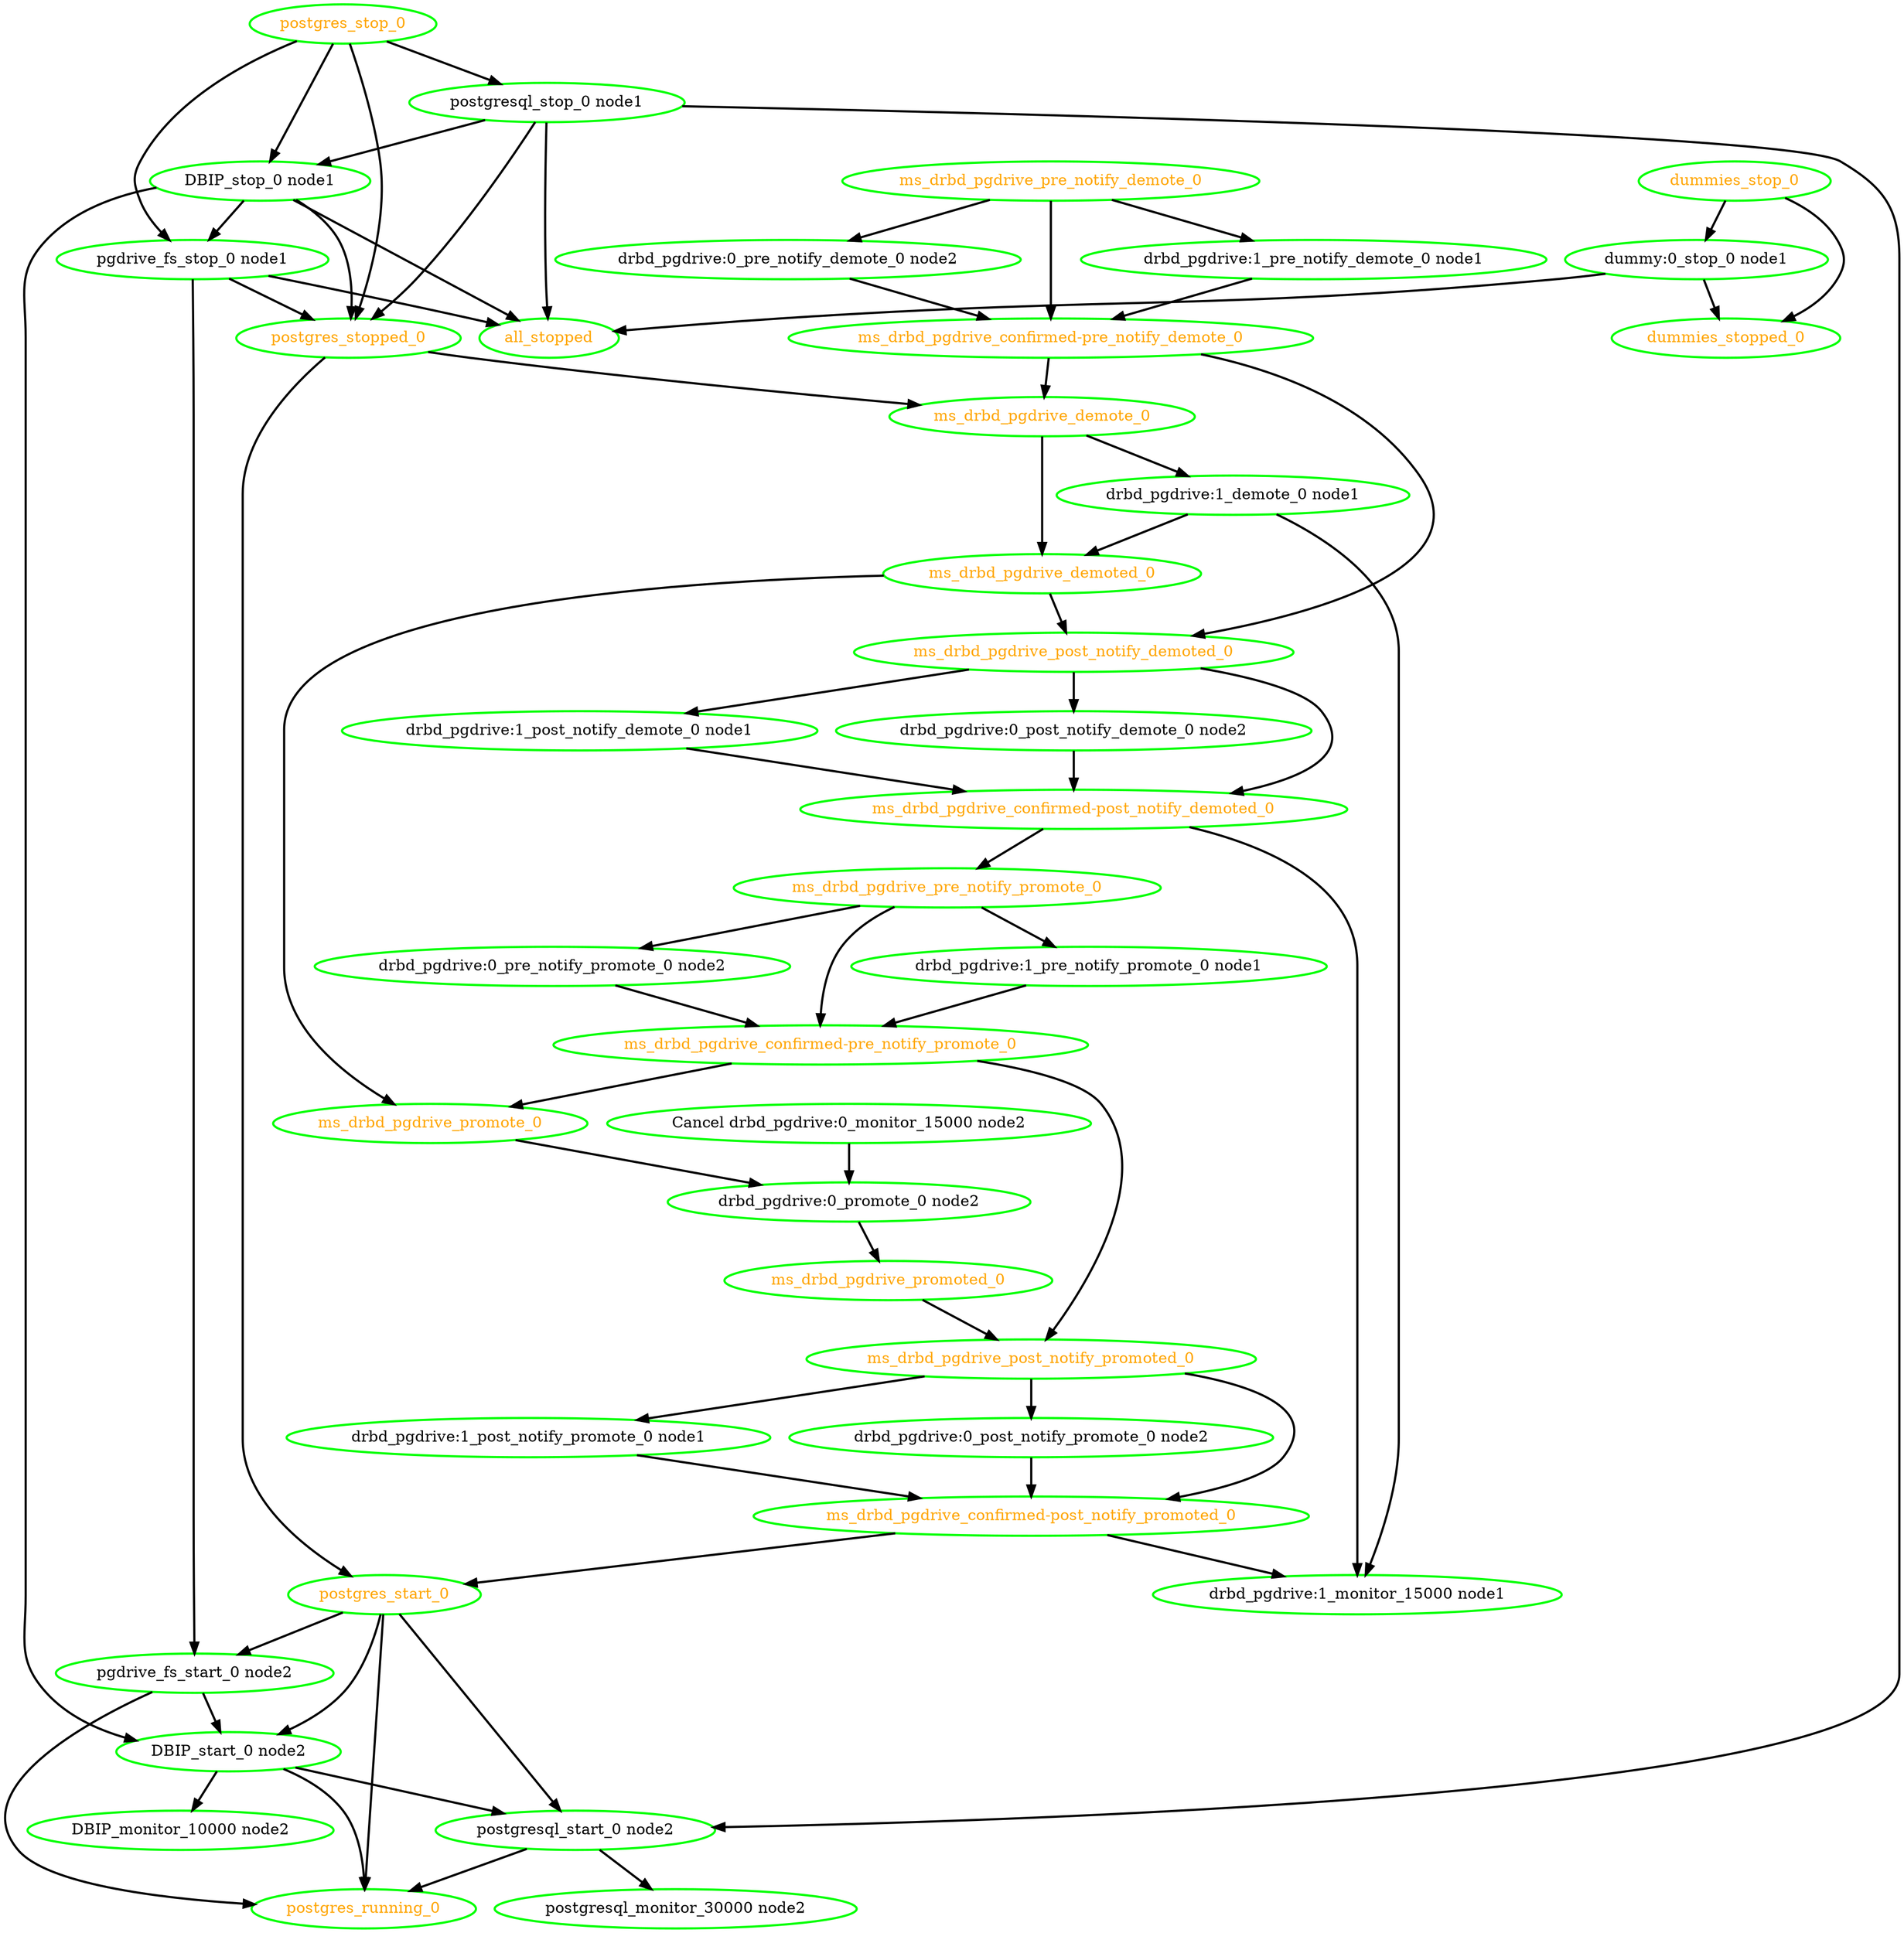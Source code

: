  digraph "g" {
"Cancel drbd_pgdrive:0_monitor_15000 node2" -> "drbd_pgdrive:0_promote_0 node2" [ style = bold]
"Cancel drbd_pgdrive:0_monitor_15000 node2" [ style=bold color="green" fontcolor="black"]
"DBIP_monitor_10000 node2" [ style=bold color="green" fontcolor="black"]
"DBIP_start_0 node2" -> "DBIP_monitor_10000 node2" [ style = bold]
"DBIP_start_0 node2" -> "postgres_running_0" [ style = bold]
"DBIP_start_0 node2" -> "postgresql_start_0 node2" [ style = bold]
"DBIP_start_0 node2" [ style=bold color="green" fontcolor="black"]
"DBIP_stop_0 node1" -> "DBIP_start_0 node2" [ style = bold]
"DBIP_stop_0 node1" -> "all_stopped" [ style = bold]
"DBIP_stop_0 node1" -> "pgdrive_fs_stop_0 node1" [ style = bold]
"DBIP_stop_0 node1" -> "postgres_stopped_0" [ style = bold]
"DBIP_stop_0 node1" [ style=bold color="green" fontcolor="black"]
"all_stopped" [ style=bold color="green" fontcolor="orange"]
"drbd_pgdrive:0_post_notify_demote_0 node2" -> "ms_drbd_pgdrive_confirmed-post_notify_demoted_0" [ style = bold]
"drbd_pgdrive:0_post_notify_demote_0 node2" [ style=bold color="green" fontcolor="black"]
"drbd_pgdrive:0_post_notify_promote_0 node2" -> "ms_drbd_pgdrive_confirmed-post_notify_promoted_0" [ style = bold]
"drbd_pgdrive:0_post_notify_promote_0 node2" [ style=bold color="green" fontcolor="black"]
"drbd_pgdrive:0_pre_notify_demote_0 node2" -> "ms_drbd_pgdrive_confirmed-pre_notify_demote_0" [ style = bold]
"drbd_pgdrive:0_pre_notify_demote_0 node2" [ style=bold color="green" fontcolor="black"]
"drbd_pgdrive:0_pre_notify_promote_0 node2" -> "ms_drbd_pgdrive_confirmed-pre_notify_promote_0" [ style = bold]
"drbd_pgdrive:0_pre_notify_promote_0 node2" [ style=bold color="green" fontcolor="black"]
"drbd_pgdrive:0_promote_0 node2" -> "ms_drbd_pgdrive_promoted_0" [ style = bold]
"drbd_pgdrive:0_promote_0 node2" [ style=bold color="green" fontcolor="black"]
"drbd_pgdrive:1_demote_0 node1" -> "drbd_pgdrive:1_monitor_15000 node1" [ style = bold]
"drbd_pgdrive:1_demote_0 node1" -> "ms_drbd_pgdrive_demoted_0" [ style = bold]
"drbd_pgdrive:1_demote_0 node1" [ style=bold color="green" fontcolor="black"]
"drbd_pgdrive:1_monitor_15000 node1" [ style=bold color="green" fontcolor="black"]
"drbd_pgdrive:1_post_notify_demote_0 node1" -> "ms_drbd_pgdrive_confirmed-post_notify_demoted_0" [ style = bold]
"drbd_pgdrive:1_post_notify_demote_0 node1" [ style=bold color="green" fontcolor="black"]
"drbd_pgdrive:1_post_notify_promote_0 node1" -> "ms_drbd_pgdrive_confirmed-post_notify_promoted_0" [ style = bold]
"drbd_pgdrive:1_post_notify_promote_0 node1" [ style=bold color="green" fontcolor="black"]
"drbd_pgdrive:1_pre_notify_demote_0 node1" -> "ms_drbd_pgdrive_confirmed-pre_notify_demote_0" [ style = bold]
"drbd_pgdrive:1_pre_notify_demote_0 node1" [ style=bold color="green" fontcolor="black"]
"drbd_pgdrive:1_pre_notify_promote_0 node1" -> "ms_drbd_pgdrive_confirmed-pre_notify_promote_0" [ style = bold]
"drbd_pgdrive:1_pre_notify_promote_0 node1" [ style=bold color="green" fontcolor="black"]
"dummies_stop_0" -> "dummies_stopped_0" [ style = bold]
"dummies_stop_0" -> "dummy:0_stop_0 node1" [ style = bold]
"dummies_stop_0" [ style=bold color="green" fontcolor="orange"]
"dummies_stopped_0" [ style=bold color="green" fontcolor="orange"]
"dummy:0_stop_0 node1" -> "all_stopped" [ style = bold]
"dummy:0_stop_0 node1" -> "dummies_stopped_0" [ style = bold]
"dummy:0_stop_0 node1" [ style=bold color="green" fontcolor="black"]
"ms_drbd_pgdrive_confirmed-post_notify_demoted_0" -> "drbd_pgdrive:1_monitor_15000 node1" [ style = bold]
"ms_drbd_pgdrive_confirmed-post_notify_demoted_0" -> "ms_drbd_pgdrive_pre_notify_promote_0" [ style = bold]
"ms_drbd_pgdrive_confirmed-post_notify_demoted_0" [ style=bold color="green" fontcolor="orange"]
"ms_drbd_pgdrive_confirmed-post_notify_promoted_0" -> "drbd_pgdrive:1_monitor_15000 node1" [ style = bold]
"ms_drbd_pgdrive_confirmed-post_notify_promoted_0" -> "postgres_start_0" [ style = bold]
"ms_drbd_pgdrive_confirmed-post_notify_promoted_0" [ style=bold color="green" fontcolor="orange"]
"ms_drbd_pgdrive_confirmed-pre_notify_demote_0" -> "ms_drbd_pgdrive_demote_0" [ style = bold]
"ms_drbd_pgdrive_confirmed-pre_notify_demote_0" -> "ms_drbd_pgdrive_post_notify_demoted_0" [ style = bold]
"ms_drbd_pgdrive_confirmed-pre_notify_demote_0" [ style=bold color="green" fontcolor="orange"]
"ms_drbd_pgdrive_confirmed-pre_notify_promote_0" -> "ms_drbd_pgdrive_post_notify_promoted_0" [ style = bold]
"ms_drbd_pgdrive_confirmed-pre_notify_promote_0" -> "ms_drbd_pgdrive_promote_0" [ style = bold]
"ms_drbd_pgdrive_confirmed-pre_notify_promote_0" [ style=bold color="green" fontcolor="orange"]
"ms_drbd_pgdrive_demote_0" -> "drbd_pgdrive:1_demote_0 node1" [ style = bold]
"ms_drbd_pgdrive_demote_0" -> "ms_drbd_pgdrive_demoted_0" [ style = bold]
"ms_drbd_pgdrive_demote_0" [ style=bold color="green" fontcolor="orange"]
"ms_drbd_pgdrive_demoted_0" -> "ms_drbd_pgdrive_post_notify_demoted_0" [ style = bold]
"ms_drbd_pgdrive_demoted_0" -> "ms_drbd_pgdrive_promote_0" [ style = bold]
"ms_drbd_pgdrive_demoted_0" [ style=bold color="green" fontcolor="orange"]
"ms_drbd_pgdrive_post_notify_demoted_0" -> "drbd_pgdrive:0_post_notify_demote_0 node2" [ style = bold]
"ms_drbd_pgdrive_post_notify_demoted_0" -> "drbd_pgdrive:1_post_notify_demote_0 node1" [ style = bold]
"ms_drbd_pgdrive_post_notify_demoted_0" -> "ms_drbd_pgdrive_confirmed-post_notify_demoted_0" [ style = bold]
"ms_drbd_pgdrive_post_notify_demoted_0" [ style=bold color="green" fontcolor="orange"]
"ms_drbd_pgdrive_post_notify_promoted_0" -> "drbd_pgdrive:0_post_notify_promote_0 node2" [ style = bold]
"ms_drbd_pgdrive_post_notify_promoted_0" -> "drbd_pgdrive:1_post_notify_promote_0 node1" [ style = bold]
"ms_drbd_pgdrive_post_notify_promoted_0" -> "ms_drbd_pgdrive_confirmed-post_notify_promoted_0" [ style = bold]
"ms_drbd_pgdrive_post_notify_promoted_0" [ style=bold color="green" fontcolor="orange"]
"ms_drbd_pgdrive_pre_notify_demote_0" -> "drbd_pgdrive:0_pre_notify_demote_0 node2" [ style = bold]
"ms_drbd_pgdrive_pre_notify_demote_0" -> "drbd_pgdrive:1_pre_notify_demote_0 node1" [ style = bold]
"ms_drbd_pgdrive_pre_notify_demote_0" -> "ms_drbd_pgdrive_confirmed-pre_notify_demote_0" [ style = bold]
"ms_drbd_pgdrive_pre_notify_demote_0" [ style=bold color="green" fontcolor="orange"]
"ms_drbd_pgdrive_pre_notify_promote_0" -> "drbd_pgdrive:0_pre_notify_promote_0 node2" [ style = bold]
"ms_drbd_pgdrive_pre_notify_promote_0" -> "drbd_pgdrive:1_pre_notify_promote_0 node1" [ style = bold]
"ms_drbd_pgdrive_pre_notify_promote_0" -> "ms_drbd_pgdrive_confirmed-pre_notify_promote_0" [ style = bold]
"ms_drbd_pgdrive_pre_notify_promote_0" [ style=bold color="green" fontcolor="orange"]
"ms_drbd_pgdrive_promote_0" -> "drbd_pgdrive:0_promote_0 node2" [ style = bold]
"ms_drbd_pgdrive_promote_0" [ style=bold color="green" fontcolor="orange"]
"ms_drbd_pgdrive_promoted_0" -> "ms_drbd_pgdrive_post_notify_promoted_0" [ style = bold]
"ms_drbd_pgdrive_promoted_0" [ style=bold color="green" fontcolor="orange"]
"pgdrive_fs_start_0 node2" -> "DBIP_start_0 node2" [ style = bold]
"pgdrive_fs_start_0 node2" -> "postgres_running_0" [ style = bold]
"pgdrive_fs_start_0 node2" [ style=bold color="green" fontcolor="black"]
"pgdrive_fs_stop_0 node1" -> "all_stopped" [ style = bold]
"pgdrive_fs_stop_0 node1" -> "pgdrive_fs_start_0 node2" [ style = bold]
"pgdrive_fs_stop_0 node1" -> "postgres_stopped_0" [ style = bold]
"pgdrive_fs_stop_0 node1" [ style=bold color="green" fontcolor="black"]
"postgres_running_0" [ style=bold color="green" fontcolor="orange"]
"postgres_start_0" -> "DBIP_start_0 node2" [ style = bold]
"postgres_start_0" -> "pgdrive_fs_start_0 node2" [ style = bold]
"postgres_start_0" -> "postgres_running_0" [ style = bold]
"postgres_start_0" -> "postgresql_start_0 node2" [ style = bold]
"postgres_start_0" [ style=bold color="green" fontcolor="orange"]
"postgres_stop_0" -> "DBIP_stop_0 node1" [ style = bold]
"postgres_stop_0" -> "pgdrive_fs_stop_0 node1" [ style = bold]
"postgres_stop_0" -> "postgres_stopped_0" [ style = bold]
"postgres_stop_0" -> "postgresql_stop_0 node1" [ style = bold]
"postgres_stop_0" [ style=bold color="green" fontcolor="orange"]
"postgres_stopped_0" -> "ms_drbd_pgdrive_demote_0" [ style = bold]
"postgres_stopped_0" -> "postgres_start_0" [ style = bold]
"postgres_stopped_0" [ style=bold color="green" fontcolor="orange"]
"postgresql_monitor_30000 node2" [ style=bold color="green" fontcolor="black"]
"postgresql_start_0 node2" -> "postgres_running_0" [ style = bold]
"postgresql_start_0 node2" -> "postgresql_monitor_30000 node2" [ style = bold]
"postgresql_start_0 node2" [ style=bold color="green" fontcolor="black"]
"postgresql_stop_0 node1" -> "DBIP_stop_0 node1" [ style = bold]
"postgresql_stop_0 node1" -> "all_stopped" [ style = bold]
"postgresql_stop_0 node1" -> "postgres_stopped_0" [ style = bold]
"postgresql_stop_0 node1" -> "postgresql_start_0 node2" [ style = bold]
"postgresql_stop_0 node1" [ style=bold color="green" fontcolor="black"]
}

